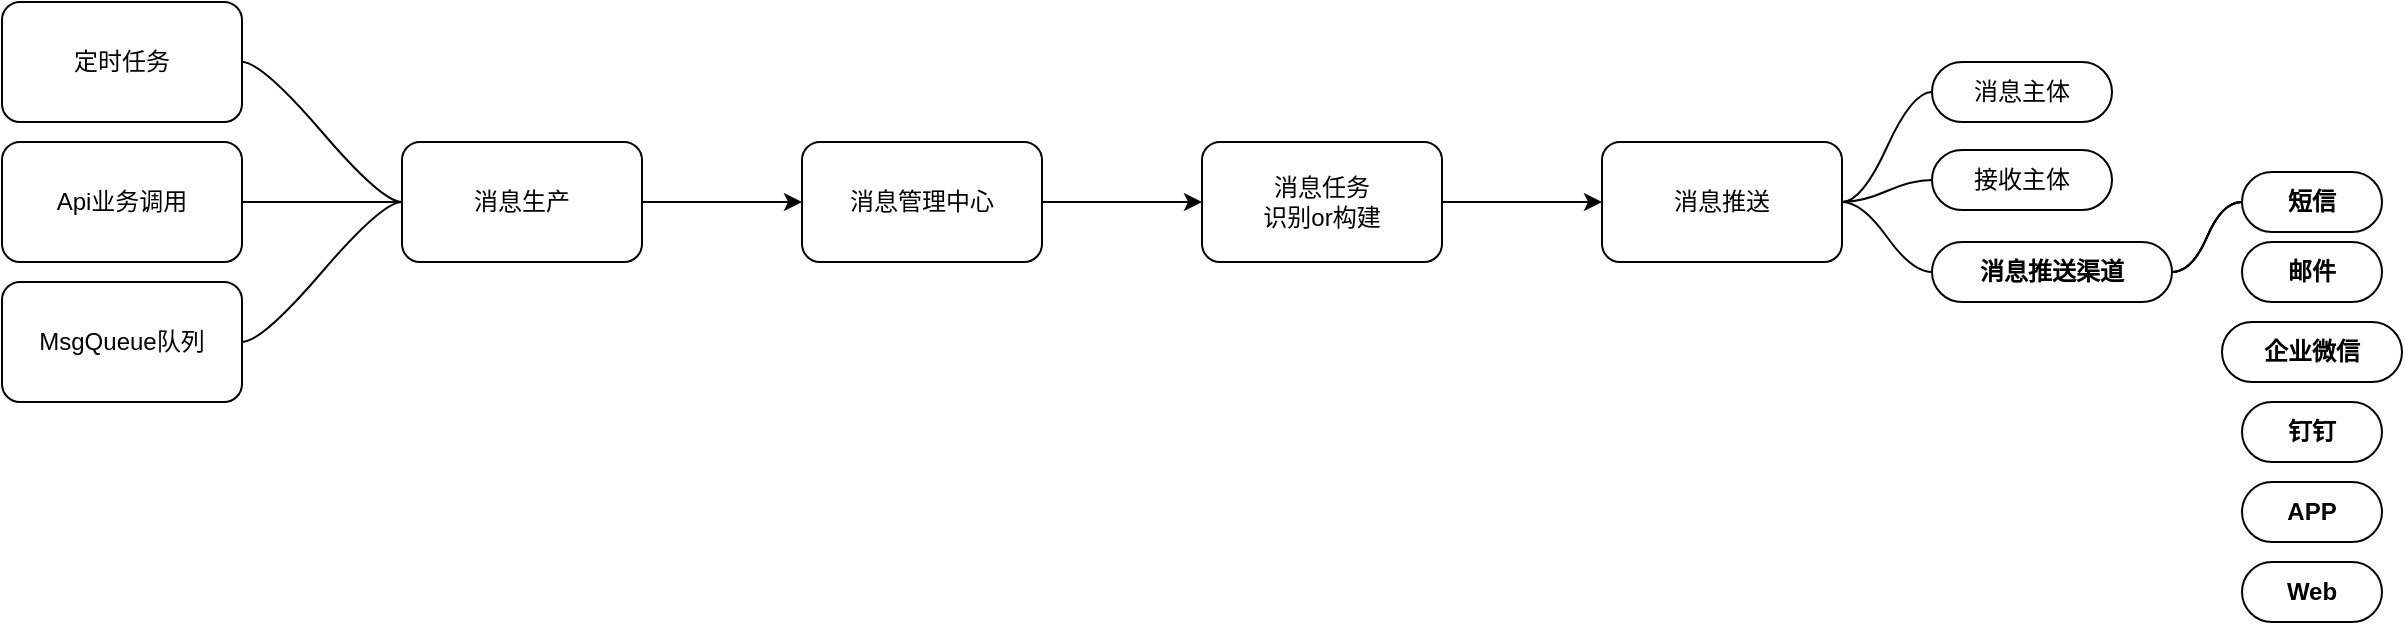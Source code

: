 <mxfile version="20.8.16" type="github">
  <diagram name="第 1 页" id="_mL-_6IBEwXPI1ywCyAi">
    <mxGraphModel dx="2021" dy="616" grid="1" gridSize="10" guides="1" tooltips="1" connect="1" arrows="1" fold="1" page="1" pageScale="1" pageWidth="827" pageHeight="1169" math="0" shadow="0">
      <root>
        <mxCell id="0" />
        <mxCell id="1" parent="0" />
        <mxCell id="qWqL7m0G6dDGyJ0lg5-A-73" value="" style="edgeStyle=orthogonalEdgeStyle;rounded=0;orthogonalLoop=1;jettySize=auto;html=1;" edge="1" parent="1" source="qWqL7m0G6dDGyJ0lg5-A-71" target="qWqL7m0G6dDGyJ0lg5-A-72">
          <mxGeometry relative="1" as="geometry" />
        </mxCell>
        <mxCell id="qWqL7m0G6dDGyJ0lg5-A-71" value="消息生产" style="rounded=1;whiteSpace=wrap;html=1;" vertex="1" parent="1">
          <mxGeometry x="110" y="140" width="120" height="60" as="geometry" />
        </mxCell>
        <mxCell id="qWqL7m0G6dDGyJ0lg5-A-75" value="" style="edgeStyle=orthogonalEdgeStyle;rounded=0;orthogonalLoop=1;jettySize=auto;html=1;" edge="1" parent="1" source="qWqL7m0G6dDGyJ0lg5-A-72" target="qWqL7m0G6dDGyJ0lg5-A-74">
          <mxGeometry relative="1" as="geometry" />
        </mxCell>
        <mxCell id="qWqL7m0G6dDGyJ0lg5-A-72" value="消息管理中心" style="whiteSpace=wrap;html=1;rounded=1;" vertex="1" parent="1">
          <mxGeometry x="310" y="140" width="120" height="60" as="geometry" />
        </mxCell>
        <mxCell id="qWqL7m0G6dDGyJ0lg5-A-77" value="" style="edgeStyle=orthogonalEdgeStyle;rounded=0;orthogonalLoop=1;jettySize=auto;html=1;" edge="1" parent="1" source="qWqL7m0G6dDGyJ0lg5-A-74" target="qWqL7m0G6dDGyJ0lg5-A-76">
          <mxGeometry relative="1" as="geometry" />
        </mxCell>
        <mxCell id="qWqL7m0G6dDGyJ0lg5-A-74" value="消息任务&lt;br&gt;识别or构建" style="whiteSpace=wrap;html=1;rounded=1;" vertex="1" parent="1">
          <mxGeometry x="510" y="140" width="120" height="60" as="geometry" />
        </mxCell>
        <mxCell id="qWqL7m0G6dDGyJ0lg5-A-76" value="消息推送" style="whiteSpace=wrap;html=1;rounded=1;" vertex="1" parent="1">
          <mxGeometry x="710" y="140" width="120" height="60" as="geometry" />
        </mxCell>
        <mxCell id="qWqL7m0G6dDGyJ0lg5-A-78" value="消息主体" style="whiteSpace=wrap;html=1;rounded=1;arcSize=50;align=center;verticalAlign=middle;strokeWidth=1;autosize=1;spacing=4;treeFolding=1;treeMoving=1;newEdgeStyle={&quot;edgeStyle&quot;:&quot;entityRelationEdgeStyle&quot;,&quot;startArrow&quot;:&quot;none&quot;,&quot;endArrow&quot;:&quot;none&quot;,&quot;segment&quot;:10,&quot;curved&quot;:1,&quot;sourcePerimeterSpacing&quot;:0,&quot;targetPerimeterSpacing&quot;:0};" vertex="1" parent="1">
          <mxGeometry x="875" y="100" width="90" height="30" as="geometry" />
        </mxCell>
        <mxCell id="qWqL7m0G6dDGyJ0lg5-A-79" value="" style="edgeStyle=entityRelationEdgeStyle;startArrow=none;endArrow=none;segment=10;curved=1;sourcePerimeterSpacing=0;targetPerimeterSpacing=0;rounded=0;" edge="1" target="qWqL7m0G6dDGyJ0lg5-A-78" parent="1">
          <mxGeometry relative="1" as="geometry">
            <mxPoint x="830" y="170" as="sourcePoint" />
          </mxGeometry>
        </mxCell>
        <mxCell id="qWqL7m0G6dDGyJ0lg5-A-80" value="接收主体" style="whiteSpace=wrap;html=1;rounded=1;arcSize=50;align=center;verticalAlign=middle;strokeWidth=1;autosize=1;spacing=4;treeFolding=1;treeMoving=1;newEdgeStyle={&quot;edgeStyle&quot;:&quot;entityRelationEdgeStyle&quot;,&quot;startArrow&quot;:&quot;none&quot;,&quot;endArrow&quot;:&quot;none&quot;,&quot;segment&quot;:10,&quot;curved&quot;:1,&quot;sourcePerimeterSpacing&quot;:0,&quot;targetPerimeterSpacing&quot;:0};" vertex="1" parent="1">
          <mxGeometry x="875" y="144" width="90" height="30" as="geometry" />
        </mxCell>
        <mxCell id="qWqL7m0G6dDGyJ0lg5-A-87" value="" style="edgeStyle=entityRelationEdgeStyle;rounded=0;orthogonalLoop=1;jettySize=auto;html=1;startArrow=none;endArrow=none;segment=10;curved=1;sourcePerimeterSpacing=0;targetPerimeterSpacing=0;" edge="1" parent="1" source="qWqL7m0G6dDGyJ0lg5-A-81" target="qWqL7m0G6dDGyJ0lg5-A-86">
          <mxGeometry relative="1" as="geometry" />
        </mxCell>
        <mxCell id="qWqL7m0G6dDGyJ0lg5-A-88" value="" style="edgeStyle=entityRelationEdgeStyle;rounded=0;orthogonalLoop=1;jettySize=auto;html=1;startArrow=none;endArrow=none;segment=10;curved=1;sourcePerimeterSpacing=0;targetPerimeterSpacing=0;" edge="1" parent="1" source="qWqL7m0G6dDGyJ0lg5-A-81" target="qWqL7m0G6dDGyJ0lg5-A-86">
          <mxGeometry relative="1" as="geometry" />
        </mxCell>
        <mxCell id="qWqL7m0G6dDGyJ0lg5-A-89" value="" style="edgeStyle=entityRelationEdgeStyle;rounded=0;orthogonalLoop=1;jettySize=auto;html=1;startArrow=none;endArrow=none;segment=10;curved=1;sourcePerimeterSpacing=0;targetPerimeterSpacing=0;" edge="1" parent="1" source="qWqL7m0G6dDGyJ0lg5-A-81" target="qWqL7m0G6dDGyJ0lg5-A-86">
          <mxGeometry relative="1" as="geometry" />
        </mxCell>
        <mxCell id="qWqL7m0G6dDGyJ0lg5-A-81" value="消息推送渠道" style="whiteSpace=wrap;html=1;rounded=1;arcSize=50;align=center;verticalAlign=middle;strokeWidth=1;autosize=1;spacing=4;treeFolding=1;treeMoving=1;newEdgeStyle={&quot;edgeStyle&quot;:&quot;entityRelationEdgeStyle&quot;,&quot;startArrow&quot;:&quot;none&quot;,&quot;endArrow&quot;:&quot;none&quot;,&quot;segment&quot;:10,&quot;curved&quot;:1,&quot;sourcePerimeterSpacing&quot;:0,&quot;targetPerimeterSpacing&quot;:0};fontStyle=1" vertex="1" parent="1">
          <mxGeometry x="875" y="190" width="120" height="30" as="geometry" />
        </mxCell>
        <mxCell id="qWqL7m0G6dDGyJ0lg5-A-82" value="" style="edgeStyle=entityRelationEdgeStyle;startArrow=none;endArrow=none;segment=10;curved=1;sourcePerimeterSpacing=0;targetPerimeterSpacing=0;rounded=0;exitX=1;exitY=0.5;exitDx=0;exitDy=0;entryX=0;entryY=0.5;entryDx=0;entryDy=0;" edge="1" parent="1" source="qWqL7m0G6dDGyJ0lg5-A-76" target="qWqL7m0G6dDGyJ0lg5-A-80">
          <mxGeometry relative="1" as="geometry">
            <mxPoint x="840" y="182" as="sourcePoint" />
            <mxPoint x="870" y="155" as="targetPoint" />
          </mxGeometry>
        </mxCell>
        <mxCell id="qWqL7m0G6dDGyJ0lg5-A-83" value="" style="edgeStyle=entityRelationEdgeStyle;startArrow=none;endArrow=none;segment=10;curved=1;sourcePerimeterSpacing=0;targetPerimeterSpacing=0;rounded=0;" edge="1" parent="1" target="qWqL7m0G6dDGyJ0lg5-A-81">
          <mxGeometry relative="1" as="geometry">
            <mxPoint x="830" y="170" as="sourcePoint" />
            <mxPoint x="870" y="195" as="targetPoint" />
          </mxGeometry>
        </mxCell>
        <mxCell id="qWqL7m0G6dDGyJ0lg5-A-86" value="短信" style="whiteSpace=wrap;html=1;rounded=1;arcSize=50;align=center;verticalAlign=middle;strokeWidth=1;autosize=1;spacing=4;treeFolding=1;treeMoving=1;newEdgeStyle={&quot;edgeStyle&quot;:&quot;entityRelationEdgeStyle&quot;,&quot;startArrow&quot;:&quot;none&quot;,&quot;endArrow&quot;:&quot;none&quot;,&quot;segment&quot;:10,&quot;curved&quot;:1,&quot;sourcePerimeterSpacing&quot;:0,&quot;targetPerimeterSpacing&quot;:0};fontStyle=1" vertex="1" parent="1">
          <mxGeometry x="1030" y="155" width="70" height="30" as="geometry" />
        </mxCell>
        <mxCell id="qWqL7m0G6dDGyJ0lg5-A-99" value="邮件" style="whiteSpace=wrap;html=1;rounded=1;arcSize=50;align=center;verticalAlign=middle;strokeWidth=1;autosize=1;spacing=4;treeFolding=1;treeMoving=1;newEdgeStyle={&quot;edgeStyle&quot;:&quot;entityRelationEdgeStyle&quot;,&quot;startArrow&quot;:&quot;none&quot;,&quot;endArrow&quot;:&quot;none&quot;,&quot;segment&quot;:10,&quot;curved&quot;:1,&quot;sourcePerimeterSpacing&quot;:0,&quot;targetPerimeterSpacing&quot;:0};fontStyle=1" vertex="1" parent="1">
          <mxGeometry x="1030" y="190" width="70" height="30" as="geometry" />
        </mxCell>
        <mxCell id="qWqL7m0G6dDGyJ0lg5-A-100" value="企业微信" style="whiteSpace=wrap;html=1;rounded=1;arcSize=50;align=center;verticalAlign=middle;strokeWidth=1;autosize=1;spacing=4;treeFolding=1;treeMoving=1;newEdgeStyle={&quot;edgeStyle&quot;:&quot;entityRelationEdgeStyle&quot;,&quot;startArrow&quot;:&quot;none&quot;,&quot;endArrow&quot;:&quot;none&quot;,&quot;segment&quot;:10,&quot;curved&quot;:1,&quot;sourcePerimeterSpacing&quot;:0,&quot;targetPerimeterSpacing&quot;:0};fontStyle=1" vertex="1" parent="1">
          <mxGeometry x="1020" y="230" width="90" height="30" as="geometry" />
        </mxCell>
        <mxCell id="qWqL7m0G6dDGyJ0lg5-A-101" value="钉钉" style="whiteSpace=wrap;html=1;rounded=1;arcSize=50;align=center;verticalAlign=middle;strokeWidth=1;autosize=1;spacing=4;treeFolding=1;treeMoving=1;newEdgeStyle={&quot;edgeStyle&quot;:&quot;entityRelationEdgeStyle&quot;,&quot;startArrow&quot;:&quot;none&quot;,&quot;endArrow&quot;:&quot;none&quot;,&quot;segment&quot;:10,&quot;curved&quot;:1,&quot;sourcePerimeterSpacing&quot;:0,&quot;targetPerimeterSpacing&quot;:0};fontStyle=1" vertex="1" parent="1">
          <mxGeometry x="1030" y="270" width="70" height="30" as="geometry" />
        </mxCell>
        <mxCell id="qWqL7m0G6dDGyJ0lg5-A-102" value="APP" style="whiteSpace=wrap;html=1;rounded=1;arcSize=50;align=center;verticalAlign=middle;strokeWidth=1;autosize=1;spacing=4;treeFolding=1;treeMoving=1;newEdgeStyle={&quot;edgeStyle&quot;:&quot;entityRelationEdgeStyle&quot;,&quot;startArrow&quot;:&quot;none&quot;,&quot;endArrow&quot;:&quot;none&quot;,&quot;segment&quot;:10,&quot;curved&quot;:1,&quot;sourcePerimeterSpacing&quot;:0,&quot;targetPerimeterSpacing&quot;:0};fontStyle=1" vertex="1" parent="1">
          <mxGeometry x="1030" y="310" width="70" height="30" as="geometry" />
        </mxCell>
        <mxCell id="qWqL7m0G6dDGyJ0lg5-A-103" value="Web" style="whiteSpace=wrap;html=1;rounded=1;arcSize=50;align=center;verticalAlign=middle;strokeWidth=1;autosize=1;spacing=4;treeFolding=1;treeMoving=1;newEdgeStyle={&quot;edgeStyle&quot;:&quot;entityRelationEdgeStyle&quot;,&quot;startArrow&quot;:&quot;none&quot;,&quot;endArrow&quot;:&quot;none&quot;,&quot;segment&quot;:10,&quot;curved&quot;:1,&quot;sourcePerimeterSpacing&quot;:0,&quot;targetPerimeterSpacing&quot;:0};fontStyle=1" vertex="1" parent="1">
          <mxGeometry x="1030" y="350" width="70" height="30" as="geometry" />
        </mxCell>
        <mxCell id="qWqL7m0G6dDGyJ0lg5-A-104" value="定时任务" style="rounded=1;whiteSpace=wrap;html=1;" vertex="1" parent="1">
          <mxGeometry x="-90" y="70" width="120" height="60" as="geometry" />
        </mxCell>
        <mxCell id="qWqL7m0G6dDGyJ0lg5-A-106" value="Api业务调用" style="rounded=1;whiteSpace=wrap;html=1;" vertex="1" parent="1">
          <mxGeometry x="-90" y="140" width="120" height="60" as="geometry" />
        </mxCell>
        <mxCell id="qWqL7m0G6dDGyJ0lg5-A-107" value="MsgQueue队列" style="rounded=1;whiteSpace=wrap;html=1;" vertex="1" parent="1">
          <mxGeometry x="-90" y="210" width="120" height="60" as="geometry" />
        </mxCell>
        <mxCell id="qWqL7m0G6dDGyJ0lg5-A-111" value="" style="edgeStyle=entityRelationEdgeStyle;startArrow=none;endArrow=none;segment=10;curved=1;sourcePerimeterSpacing=0;targetPerimeterSpacing=0;rounded=0;entryX=0;entryY=0.5;entryDx=0;entryDy=0;exitX=1;exitY=0.5;exitDx=0;exitDy=0;" edge="1" parent="1" source="qWqL7m0G6dDGyJ0lg5-A-107" target="qWqL7m0G6dDGyJ0lg5-A-71">
          <mxGeometry relative="1" as="geometry">
            <mxPoint x="80" y="210" as="sourcePoint" />
            <mxPoint x="40" y="110" as="targetPoint" />
          </mxGeometry>
        </mxCell>
        <mxCell id="qWqL7m0G6dDGyJ0lg5-A-112" value="" style="edgeStyle=entityRelationEdgeStyle;startArrow=none;endArrow=none;segment=10;curved=1;sourcePerimeterSpacing=0;targetPerimeterSpacing=0;rounded=0;entryX=0;entryY=0.5;entryDx=0;entryDy=0;exitX=1;exitY=0.5;exitDx=0;exitDy=0;" edge="1" parent="1" source="qWqL7m0G6dDGyJ0lg5-A-106" target="qWqL7m0G6dDGyJ0lg5-A-71">
          <mxGeometry relative="1" as="geometry">
            <mxPoint x="40" y="250" as="sourcePoint" />
            <mxPoint x="120" y="180" as="targetPoint" />
          </mxGeometry>
        </mxCell>
        <mxCell id="qWqL7m0G6dDGyJ0lg5-A-113" value="" style="edgeStyle=entityRelationEdgeStyle;startArrow=none;endArrow=none;segment=10;curved=1;sourcePerimeterSpacing=0;targetPerimeterSpacing=0;rounded=0;exitX=1;exitY=0.5;exitDx=0;exitDy=0;" edge="1" parent="1" source="qWqL7m0G6dDGyJ0lg5-A-104">
          <mxGeometry relative="1" as="geometry">
            <mxPoint x="40" y="180" as="sourcePoint" />
            <mxPoint x="110" y="170" as="targetPoint" />
          </mxGeometry>
        </mxCell>
      </root>
    </mxGraphModel>
  </diagram>
</mxfile>
